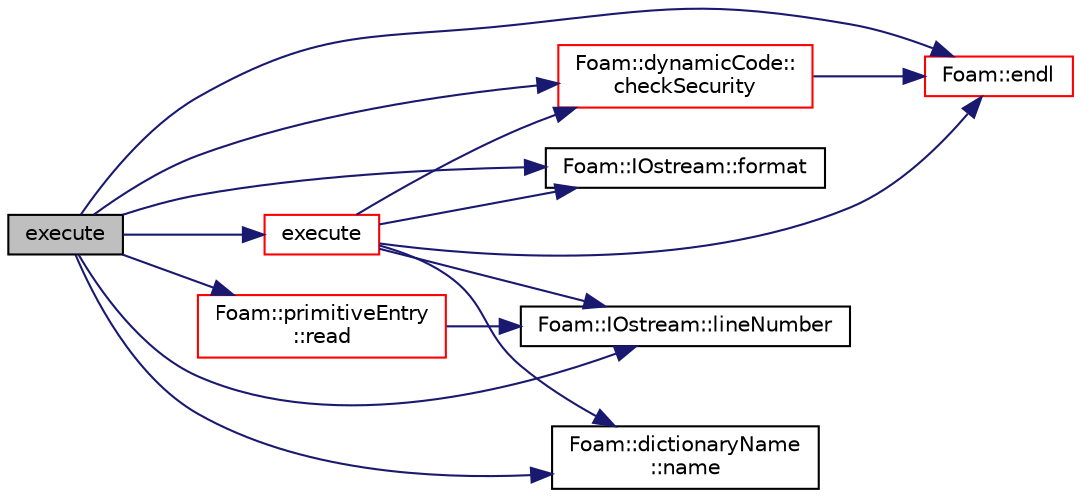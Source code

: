 digraph "execute"
{
  bgcolor="transparent";
  edge [fontname="Helvetica",fontsize="10",labelfontname="Helvetica",labelfontsize="10"];
  node [fontname="Helvetica",fontsize="10",shape=record];
  rankdir="LR";
  Node1 [label="execute",height=0.2,width=0.4,color="black", fillcolor="grey75", style="filled", fontcolor="black"];
  Node1 -> Node2 [color="midnightblue",fontsize="10",style="solid",fontname="Helvetica"];
  Node2 [label="Foam::dynamicCode::\lcheckSecurity",height=0.2,width=0.4,color="red",URL="$a00595.html#aa14fd6b7ed159a9d8491d861535358c7",tooltip="Check security for creating dynamic code. "];
  Node2 -> Node3 [color="midnightblue",fontsize="10",style="solid",fontname="Helvetica"];
  Node3 [label="Foam::endl",height=0.2,width=0.4,color="red",URL="$a10758.html#a2db8fe02a0d3909e9351bb4275b23ce4",tooltip="Add newline and flush stream. "];
  Node1 -> Node3 [color="midnightblue",fontsize="10",style="solid",fontname="Helvetica"];
  Node1 -> Node4 [color="midnightblue",fontsize="10",style="solid",fontname="Helvetica"];
  Node4 [label="execute",height=0.2,width=0.4,color="red",URL="$a00310.html#a0aa3070c44783d911c1f7924042f1cea",tooltip="Execute the functionEntry in a sub-dict context. "];
  Node4 -> Node2 [color="midnightblue",fontsize="10",style="solid",fontname="Helvetica"];
  Node4 -> Node3 [color="midnightblue",fontsize="10",style="solid",fontname="Helvetica"];
  Node4 -> Node5 [color="midnightblue",fontsize="10",style="solid",fontname="Helvetica"];
  Node5 [label="Foam::IOstream::format",height=0.2,width=0.4,color="black",URL="$a01187.html#a1e2dd3d90088c6d1ed0a27bd75d814fb",tooltip="Return current stream format. "];
  Node4 -> Node6 [color="midnightblue",fontsize="10",style="solid",fontname="Helvetica"];
  Node6 [label="Foam::IOstream::lineNumber",height=0.2,width=0.4,color="black",URL="$a01187.html#ada61e595ebb9210890710f2e471cdfac",tooltip="Return current stream line number. "];
  Node4 -> Node7 [color="midnightblue",fontsize="10",style="solid",fontname="Helvetica"];
  Node7 [label="Foam::dictionaryName\l::name",height=0.2,width=0.4,color="black",URL="$a00527.html#acd3da3556711337d571c60cf9ffb91cc",tooltip="Return the dictionary name. "];
  Node1 -> Node5 [color="midnightblue",fontsize="10",style="solid",fontname="Helvetica"];
  Node1 -> Node6 [color="midnightblue",fontsize="10",style="solid",fontname="Helvetica"];
  Node1 -> Node7 [color="midnightblue",fontsize="10",style="solid",fontname="Helvetica"];
  Node1 -> Node8 [color="midnightblue",fontsize="10",style="solid",fontname="Helvetica"];
  Node8 [label="Foam::primitiveEntry\l::read",height=0.2,width=0.4,color="red",URL="$a01972.html#aec631c08ab1cd21bac04fbc797c9c5fb",tooltip="Read tokens from the given stream. "];
  Node8 -> Node6 [color="midnightblue",fontsize="10",style="solid",fontname="Helvetica"];
}
